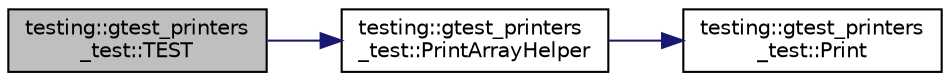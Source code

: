 digraph "testing::gtest_printers_test::TEST"
{
 // LATEX_PDF_SIZE
  bgcolor="transparent";
  edge [fontname="Helvetica",fontsize="10",labelfontname="Helvetica",labelfontsize="10"];
  node [fontname="Helvetica",fontsize="10",shape=record];
  rankdir="LR";
  Node1 [label="testing::gtest_printers\l_test::TEST",height=0.2,width=0.4,color="black", fillcolor="grey75", style="filled", fontcolor="black",tooltip=" "];
  Node1 -> Node2 [color="midnightblue",fontsize="10",style="solid",fontname="Helvetica"];
  Node2 [label="testing::gtest_printers\l_test::PrintArrayHelper",height=0.2,width=0.4,color="black",URL="$namespacetesting_1_1gtest__printers__test.html#a694f23c5a8c134f0e6e24a412f8d75c1",tooltip=" "];
  Node2 -> Node3 [color="midnightblue",fontsize="10",style="solid",fontname="Helvetica"];
  Node3 [label="testing::gtest_printers\l_test::Print",height=0.2,width=0.4,color="black",URL="$namespacetesting_1_1gtest__printers__test.html#ab1fefdb330a473343afa3cc6d46a65f6",tooltip=" "];
}
